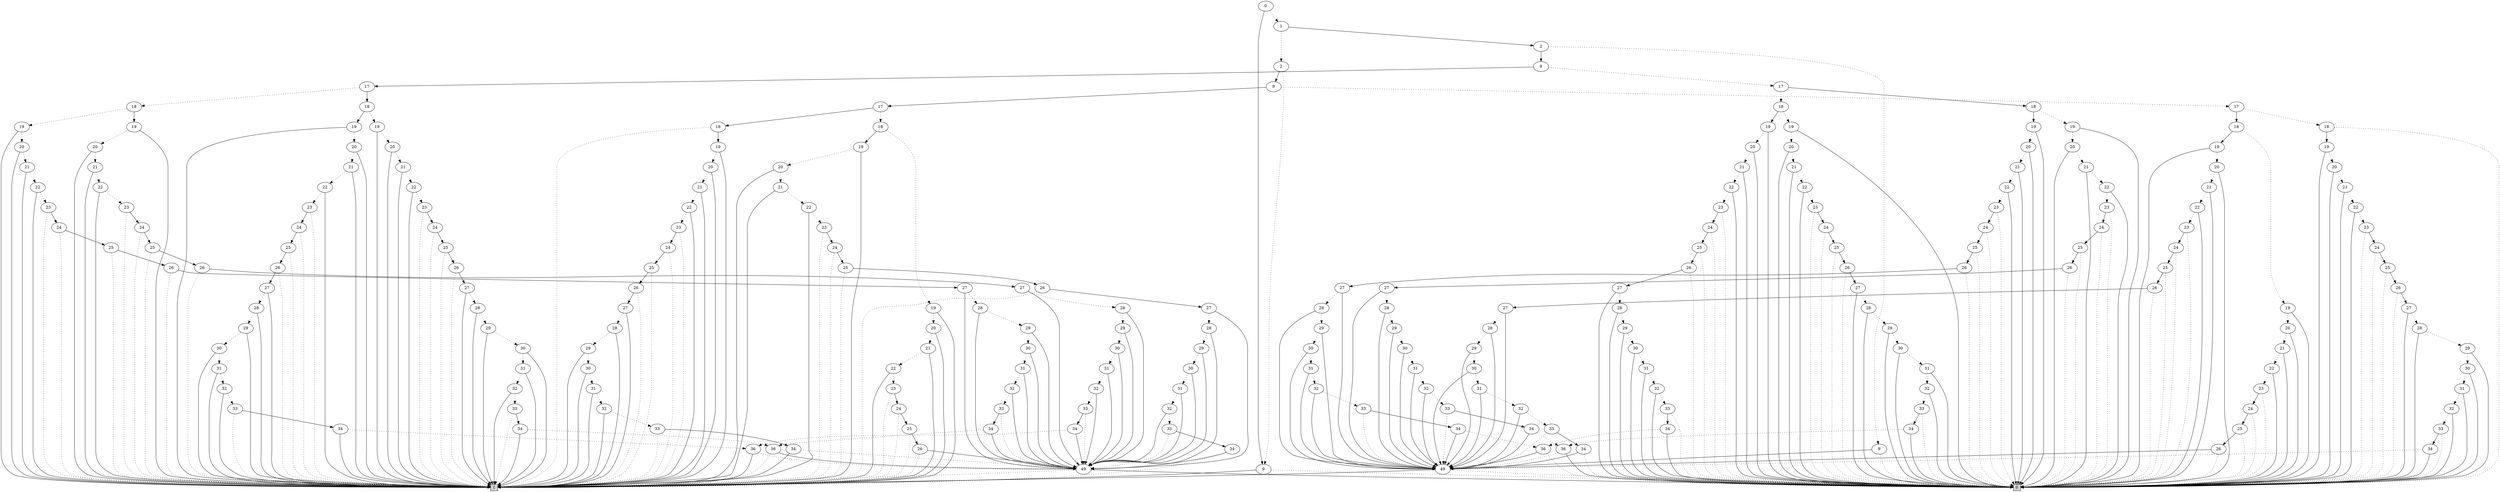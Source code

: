 digraph G {
0 [shape=box, label="0", style=filled, shape=box, height=0.3, width=0.3];
1 [shape=box, label="1", style=filled, shape=box, height=0.3, width=0.3];
32664 [label="0"];
32664 -> 32663 [style=dotted];
32664 -> 20 [style=filled];
32663 [label="1"];
32663 -> 32655 [style=dotted];
32663 -> 32662 [style=filled];
32655 [label="2"];
32655 -> 20 [style=dotted];
32655 -> 32654 [style=filled];
20 [label="9"];
20 -> 0 [style=dotted];
20 -> 1 [style=filled];
32654 [label="9"];
32654 -> 32652 [style=dotted];
32654 -> 32653 [style=filled];
32652 [label="17"];
32652 -> 9316 [style=dotted];
32652 -> 13715 [style=filled];
9316 [label="18"];
9316 -> 0 [style=dotted];
9316 -> 9313 [style=filled];
9313 [label="19"];
9313 -> 9312 [style=dotted];
9313 -> 0 [style=filled];
9312 [label="20"];
9312 -> 9311 [style=dotted];
9312 -> 0 [style=filled];
9311 [label="21"];
9311 -> 9310 [style=dotted];
9311 -> 0 [style=filled];
9310 [label="22"];
9310 -> 9309 [style=dotted];
9310 -> 0 [style=filled];
9309 [label="23"];
9309 -> 0 [style=dotted];
9309 -> 9308 [style=filled];
9308 [label="24"];
9308 -> 0 [style=dotted];
9308 -> 9307 [style=filled];
9307 [label="25"];
9307 -> 0 [style=dotted];
9307 -> 9306 [style=filled];
9306 [label="26"];
9306 -> 0 [style=dotted];
9306 -> 9305 [style=filled];
9305 [label="27"];
9305 -> 9304 [style=dotted];
9305 -> 0 [style=filled];
9304 [label="28"];
9304 -> 9303 [style=dotted];
9304 -> 0 [style=filled];
9303 [label="29"];
9303 -> 9302 [style=dotted];
9303 -> 0 [style=filled];
9302 [label="30"];
9302 -> 9301 [style=dotted];
9302 -> 0 [style=filled];
9301 [label="31"];
9301 -> 9300 [style=dotted];
9301 -> 0 [style=filled];
9300 [label="32"];
9300 -> 9299 [style=dotted];
9300 -> 0 [style=filled];
9299 [label="33"];
9299 -> 0 [style=dotted];
9299 -> 9298 [style=filled];
9298 [label="34"];
9298 -> 100 [style=dotted];
9298 -> 0 [style=filled];
100 [label="49"];
100 -> 0 [style=dotted];
100 -> 1 [style=filled];
13715 [label="18"];
13715 -> 235 [style=dotted];
13715 -> 301 [style=filled];
235 [label="19"];
235 -> 234 [style=dotted];
235 -> 0 [style=filled];
234 [label="20"];
234 -> 233 [style=dotted];
234 -> 0 [style=filled];
233 [label="21"];
233 -> 232 [style=dotted];
233 -> 0 [style=filled];
232 [label="22"];
232 -> 231 [style=dotted];
232 -> 0 [style=filled];
231 [label="23"];
231 -> 0 [style=dotted];
231 -> 230 [style=filled];
230 [label="24"];
230 -> 0 [style=dotted];
230 -> 229 [style=filled];
229 [label="25"];
229 -> 0 [style=dotted];
229 -> 228 [style=filled];
228 [label="26"];
228 -> 0 [style=dotted];
228 -> 100 [style=filled];
301 [label="19"];
301 -> 300 [style=dotted];
301 -> 0 [style=filled];
300 [label="20"];
300 -> 299 [style=dotted];
300 -> 0 [style=filled];
299 [label="21"];
299 -> 298 [style=dotted];
299 -> 0 [style=filled];
298 [label="22"];
298 -> 297 [style=dotted];
298 -> 0 [style=filled];
297 [label="23"];
297 -> 0 [style=dotted];
297 -> 296 [style=filled];
296 [label="24"];
296 -> 0 [style=dotted];
296 -> 295 [style=filled];
295 [label="25"];
295 -> 0 [style=dotted];
295 -> 294 [style=filled];
294 [label="26"];
294 -> 0 [style=dotted];
294 -> 293 [style=filled];
293 [label="27"];
293 -> 292 [style=dotted];
293 -> 100 [style=filled];
292 [label="28"];
292 -> 291 [style=dotted];
292 -> 100 [style=filled];
291 [label="29"];
291 -> 290 [style=dotted];
291 -> 100 [style=filled];
290 [label="30"];
290 -> 289 [style=dotted];
290 -> 100 [style=filled];
289 [label="31"];
289 -> 288 [style=dotted];
289 -> 100 [style=filled];
288 [label="32"];
288 -> 287 [style=dotted];
288 -> 100 [style=filled];
287 [label="33"];
287 -> 100 [style=dotted];
287 -> 286 [style=filled];
286 [label="34"];
286 -> 0 [style=dotted];
286 -> 100 [style=filled];
32653 [label="17"];
32653 -> 13707 [style=dotted];
32653 -> 11493 [style=filled];
13707 [label="18"];
13707 -> 244 [style=dotted];
13707 -> 322 [style=filled];
244 [label="19"];
244 -> 243 [style=dotted];
244 -> 1 [style=filled];
243 [label="20"];
243 -> 242 [style=dotted];
243 -> 1 [style=filled];
242 [label="21"];
242 -> 241 [style=dotted];
242 -> 1 [style=filled];
241 [label="22"];
241 -> 240 [style=dotted];
241 -> 1 [style=filled];
240 [label="23"];
240 -> 1 [style=dotted];
240 -> 239 [style=filled];
239 [label="24"];
239 -> 1 [style=dotted];
239 -> 238 [style=filled];
238 [label="25"];
238 -> 1 [style=dotted];
238 -> 237 [style=filled];
237 [label="26"];
237 -> 1 [style=dotted];
237 -> 101 [style=filled];
101 [label="49"];
101 -> 1 [style=dotted];
101 -> 0 [style=filled];
322 [label="19"];
322 -> 321 [style=dotted];
322 -> 1 [style=filled];
321 [label="20"];
321 -> 320 [style=dotted];
321 -> 1 [style=filled];
320 [label="21"];
320 -> 319 [style=dotted];
320 -> 1 [style=filled];
319 [label="22"];
319 -> 318 [style=dotted];
319 -> 1 [style=filled];
318 [label="23"];
318 -> 1 [style=dotted];
318 -> 317 [style=filled];
317 [label="24"];
317 -> 1 [style=dotted];
317 -> 316 [style=filled];
316 [label="25"];
316 -> 1 [style=dotted];
316 -> 315 [style=filled];
315 [label="26"];
315 -> 1 [style=dotted];
315 -> 314 [style=filled];
314 [label="27"];
314 -> 313 [style=dotted];
314 -> 101 [style=filled];
313 [label="28"];
313 -> 312 [style=dotted];
313 -> 101 [style=filled];
312 [label="29"];
312 -> 311 [style=dotted];
312 -> 101 [style=filled];
311 [label="30"];
311 -> 310 [style=dotted];
311 -> 101 [style=filled];
310 [label="31"];
310 -> 309 [style=dotted];
310 -> 101 [style=filled];
309 [label="32"];
309 -> 308 [style=dotted];
309 -> 101 [style=filled];
308 [label="33"];
308 -> 101 [style=dotted];
308 -> 307 [style=filled];
307 [label="34"];
307 -> 1 [style=dotted];
307 -> 101 [style=filled];
11493 [label="18"];
11493 -> 1 [style=dotted];
11493 -> 11492 [style=filled];
11492 [label="19"];
11492 -> 11491 [style=dotted];
11492 -> 1 [style=filled];
11491 [label="20"];
11491 -> 11490 [style=dotted];
11491 -> 1 [style=filled];
11490 [label="21"];
11490 -> 11489 [style=dotted];
11490 -> 1 [style=filled];
11489 [label="22"];
11489 -> 11488 [style=dotted];
11489 -> 1 [style=filled];
11488 [label="23"];
11488 -> 1 [style=dotted];
11488 -> 11487 [style=filled];
11487 [label="24"];
11487 -> 1 [style=dotted];
11487 -> 11486 [style=filled];
11486 [label="25"];
11486 -> 1 [style=dotted];
11486 -> 11485 [style=filled];
11485 [label="26"];
11485 -> 1 [style=dotted];
11485 -> 11484 [style=filled];
11484 [label="27"];
11484 -> 11483 [style=dotted];
11484 -> 1 [style=filled];
11483 [label="28"];
11483 -> 11482 [style=dotted];
11483 -> 1 [style=filled];
11482 [label="29"];
11482 -> 11481 [style=dotted];
11482 -> 1 [style=filled];
11481 [label="30"];
11481 -> 11480 [style=dotted];
11481 -> 1 [style=filled];
11480 [label="31"];
11480 -> 11479 [style=dotted];
11480 -> 1 [style=filled];
11479 [label="32"];
11479 -> 11478 [style=dotted];
11479 -> 1 [style=filled];
11478 [label="33"];
11478 -> 1 [style=dotted];
11478 -> 11477 [style=filled];
11477 [label="34"];
11477 -> 101 [style=dotted];
11477 -> 1 [style=filled];
32662 [label="2"];
32662 -> 32331 [style=dotted];
32662 -> 32661 [style=filled];
32331 [label="9"];
32331 -> 0 [style=dotted];
32331 -> 100 [style=filled];
32661 [label="9"];
32661 -> 32657 [style=dotted];
32661 -> 32660 [style=filled];
32657 [label="17"];
32657 -> 32531 [style=dotted];
32657 -> 32656 [style=filled];
32531 [label="18"];
32531 -> 32515 [style=dotted];
32531 -> 32530 [style=filled];
32515 [label="19"];
32515 -> 32514 [style=dotted];
32515 -> 0 [style=filled];
32514 [label="20"];
32514 -> 32513 [style=dotted];
32514 -> 0 [style=filled];
32513 [label="21"];
32513 -> 32512 [style=dotted];
32513 -> 0 [style=filled];
32512 [label="22"];
32512 -> 32511 [style=dotted];
32512 -> 0 [style=filled];
32511 [label="23"];
32511 -> 0 [style=dotted];
32511 -> 32510 [style=filled];
32510 [label="24"];
32510 -> 0 [style=dotted];
32510 -> 32509 [style=filled];
32509 [label="25"];
32509 -> 0 [style=dotted];
32509 -> 32508 [style=filled];
32508 [label="26"];
32508 -> 0 [style=dotted];
32508 -> 32507 [style=filled];
32507 [label="27"];
32507 -> 32506 [style=dotted];
32507 -> 0 [style=filled];
32506 [label="28"];
32506 -> 32505 [style=dotted];
32506 -> 0 [style=filled];
32505 [label="29"];
32505 -> 32504 [style=dotted];
32505 -> 0 [style=filled];
32504 [label="30"];
32504 -> 32503 [style=dotted];
32504 -> 0 [style=filled];
32503 [label="31"];
32503 -> 32502 [style=dotted];
32503 -> 0 [style=filled];
32502 [label="32"];
32502 -> 32501 [style=dotted];
32502 -> 0 [style=filled];
32501 [label="33"];
32501 -> 0 [style=dotted];
32501 -> 796 [style=filled];
796 [label="34"];
796 -> 643 [style=dotted];
796 -> 0 [style=filled];
643 [label="36"];
643 -> 100 [style=dotted];
643 -> 0 [style=filled];
32530 [label="19"];
32530 -> 32529 [style=dotted];
32530 -> 0 [style=filled];
32529 [label="20"];
32529 -> 32528 [style=dotted];
32529 -> 0 [style=filled];
32528 [label="21"];
32528 -> 32527 [style=dotted];
32528 -> 0 [style=filled];
32527 [label="22"];
32527 -> 32526 [style=dotted];
32527 -> 0 [style=filled];
32526 [label="23"];
32526 -> 0 [style=dotted];
32526 -> 32525 [style=filled];
32525 [label="24"];
32525 -> 0 [style=dotted];
32525 -> 32524 [style=filled];
32524 [label="25"];
32524 -> 0 [style=dotted];
32524 -> 32523 [style=filled];
32523 [label="26"];
32523 -> 0 [style=dotted];
32523 -> 32522 [style=filled];
32522 [label="27"];
32522 -> 32521 [style=dotted];
32522 -> 0 [style=filled];
32521 [label="28"];
32521 -> 32520 [style=dotted];
32521 -> 0 [style=filled];
32520 [label="29"];
32520 -> 32519 [style=dotted];
32520 -> 0 [style=filled];
32519 [label="30"];
32519 -> 32518 [style=dotted];
32519 -> 0 [style=filled];
32518 [label="31"];
32518 -> 32517 [style=dotted];
32518 -> 0 [style=filled];
32517 [label="32"];
32517 -> 32516 [style=dotted];
32517 -> 0 [style=filled];
32516 [label="33"];
32516 -> 0 [style=dotted];
32516 -> 32386 [style=filled];
32386 [label="34"];
32386 -> 635 [style=dotted];
32386 -> 0 [style=filled];
635 [label="36"];
635 -> 0 [style=dotted];
635 -> 100 [style=filled];
32656 [label="18"];
32656 -> 32644 [style=dotted];
32656 -> 32628 [style=filled];
32644 [label="19"];
32644 -> 32643 [style=dotted];
32644 -> 0 [style=filled];
32643 [label="20"];
32643 -> 32642 [style=dotted];
32643 -> 0 [style=filled];
32642 [label="21"];
32642 -> 32641 [style=dotted];
32642 -> 0 [style=filled];
32641 [label="22"];
32641 -> 32640 [style=dotted];
32641 -> 0 [style=filled];
32640 [label="23"];
32640 -> 0 [style=dotted];
32640 -> 32639 [style=filled];
32639 [label="24"];
32639 -> 0 [style=dotted];
32639 -> 32638 [style=filled];
32638 [label="25"];
32638 -> 0 [style=dotted];
32638 -> 32637 [style=filled];
32637 [label="26"];
32637 -> 0 [style=dotted];
32637 -> 32636 [style=filled];
32636 [label="27"];
32636 -> 32635 [style=dotted];
32636 -> 100 [style=filled];
32635 [label="28"];
32635 -> 32634 [style=dotted];
32635 -> 100 [style=filled];
32634 [label="29"];
32634 -> 32633 [style=dotted];
32634 -> 100 [style=filled];
32633 [label="30"];
32633 -> 32632 [style=dotted];
32633 -> 100 [style=filled];
32632 [label="31"];
32632 -> 32631 [style=dotted];
32632 -> 100 [style=filled];
32631 [label="32"];
32631 -> 32630 [style=dotted];
32631 -> 100 [style=filled];
32630 [label="33"];
32630 -> 100 [style=dotted];
32630 -> 32629 [style=filled];
32629 [label="34"];
32629 -> 643 [style=dotted];
32629 -> 100 [style=filled];
32628 [label="19"];
32628 -> 32627 [style=dotted];
32628 -> 0 [style=filled];
32627 [label="20"];
32627 -> 32626 [style=dotted];
32627 -> 0 [style=filled];
32626 [label="21"];
32626 -> 32625 [style=dotted];
32626 -> 0 [style=filled];
32625 [label="22"];
32625 -> 32624 [style=dotted];
32625 -> 0 [style=filled];
32624 [label="23"];
32624 -> 0 [style=dotted];
32624 -> 32623 [style=filled];
32623 [label="24"];
32623 -> 0 [style=dotted];
32623 -> 32622 [style=filled];
32622 [label="25"];
32622 -> 0 [style=dotted];
32622 -> 32621 [style=filled];
32621 [label="26"];
32621 -> 0 [style=dotted];
32621 -> 32620 [style=filled];
32620 [label="27"];
32620 -> 32619 [style=dotted];
32620 -> 100 [style=filled];
32619 [label="28"];
32619 -> 32618 [style=dotted];
32619 -> 100 [style=filled];
32618 [label="29"];
32618 -> 32617 [style=dotted];
32618 -> 100 [style=filled];
32617 [label="30"];
32617 -> 32616 [style=dotted];
32617 -> 100 [style=filled];
32616 [label="31"];
32616 -> 32615 [style=dotted];
32616 -> 100 [style=filled];
32615 [label="32"];
32615 -> 32614 [style=dotted];
32615 -> 100 [style=filled];
32614 [label="33"];
32614 -> 100 [style=dotted];
32614 -> 818 [style=filled];
818 [label="34"];
818 -> 635 [style=dotted];
818 -> 100 [style=filled];
32660 [label="17"];
32660 -> 32658 [style=dotted];
32660 -> 32659 [style=filled];
32658 [label="18"];
32658 -> 32611 [style=dotted];
32658 -> 32596 [style=filled];
32611 [label="19"];
32611 -> 32610 [style=dotted];
32611 -> 1 [style=filled];
32610 [label="20"];
32610 -> 32609 [style=dotted];
32610 -> 1 [style=filled];
32609 [label="21"];
32609 -> 32608 [style=dotted];
32609 -> 1 [style=filled];
32608 [label="22"];
32608 -> 32607 [style=dotted];
32608 -> 1 [style=filled];
32607 [label="23"];
32607 -> 1 [style=dotted];
32607 -> 32606 [style=filled];
32606 [label="24"];
32606 -> 1 [style=dotted];
32606 -> 32605 [style=filled];
32605 [label="25"];
32605 -> 1 [style=dotted];
32605 -> 32604 [style=filled];
32604 [label="26"];
32604 -> 1 [style=dotted];
32604 -> 32603 [style=filled];
32603 [label="27"];
32603 -> 32602 [style=dotted];
32603 -> 101 [style=filled];
32602 [label="28"];
32602 -> 32601 [style=dotted];
32602 -> 101 [style=filled];
32601 [label="29"];
32601 -> 32600 [style=dotted];
32601 -> 101 [style=filled];
32600 [label="30"];
32600 -> 32599 [style=dotted];
32600 -> 101 [style=filled];
32599 [label="31"];
32599 -> 32598 [style=dotted];
32599 -> 101 [style=filled];
32598 [label="32"];
32598 -> 32597 [style=dotted];
32598 -> 101 [style=filled];
32597 [label="33"];
32597 -> 101 [style=dotted];
32597 -> 800 [style=filled];
800 [label="34"];
800 -> 637 [style=dotted];
800 -> 101 [style=filled];
637 [label="36"];
637 -> 1 [style=dotted];
637 -> 101 [style=filled];
32596 [label="19"];
32596 -> 32595 [style=dotted];
32596 -> 1 [style=filled];
32595 [label="20"];
32595 -> 32594 [style=dotted];
32595 -> 1 [style=filled];
32594 [label="21"];
32594 -> 32593 [style=dotted];
32594 -> 1 [style=filled];
32593 [label="22"];
32593 -> 32592 [style=dotted];
32593 -> 1 [style=filled];
32592 [label="23"];
32592 -> 1 [style=dotted];
32592 -> 32591 [style=filled];
32591 [label="24"];
32591 -> 1 [style=dotted];
32591 -> 32590 [style=filled];
32590 [label="25"];
32590 -> 1 [style=dotted];
32590 -> 32589 [style=filled];
32589 [label="26"];
32589 -> 1 [style=dotted];
32589 -> 32588 [style=filled];
32588 [label="27"];
32588 -> 32587 [style=dotted];
32588 -> 101 [style=filled];
32587 [label="28"];
32587 -> 32586 [style=dotted];
32587 -> 101 [style=filled];
32586 [label="29"];
32586 -> 32585 [style=dotted];
32586 -> 101 [style=filled];
32585 [label="30"];
32585 -> 32584 [style=dotted];
32585 -> 101 [style=filled];
32584 [label="31"];
32584 -> 32583 [style=dotted];
32584 -> 101 [style=filled];
32583 [label="32"];
32583 -> 32582 [style=dotted];
32583 -> 101 [style=filled];
32582 [label="33"];
32582 -> 101 [style=dotted];
32582 -> 32581 [style=filled];
32581 [label="34"];
32581 -> 649 [style=dotted];
32581 -> 101 [style=filled];
649 [label="36"];
649 -> 101 [style=dotted];
649 -> 1 [style=filled];
32659 [label="18"];
32659 -> 32566 [style=dotted];
32659 -> 32551 [style=filled];
32566 [label="19"];
32566 -> 32565 [style=dotted];
32566 -> 1 [style=filled];
32565 [label="20"];
32565 -> 32564 [style=dotted];
32565 -> 1 [style=filled];
32564 [label="21"];
32564 -> 32563 [style=dotted];
32564 -> 1 [style=filled];
32563 [label="22"];
32563 -> 32562 [style=dotted];
32563 -> 1 [style=filled];
32562 [label="23"];
32562 -> 1 [style=dotted];
32562 -> 32561 [style=filled];
32561 [label="24"];
32561 -> 1 [style=dotted];
32561 -> 32560 [style=filled];
32560 [label="25"];
32560 -> 1 [style=dotted];
32560 -> 32559 [style=filled];
32559 [label="26"];
32559 -> 1 [style=dotted];
32559 -> 32558 [style=filled];
32558 [label="27"];
32558 -> 32557 [style=dotted];
32558 -> 1 [style=filled];
32557 [label="28"];
32557 -> 32556 [style=dotted];
32557 -> 1 [style=filled];
32556 [label="29"];
32556 -> 32555 [style=dotted];
32556 -> 1 [style=filled];
32555 [label="30"];
32555 -> 32554 [style=dotted];
32555 -> 1 [style=filled];
32554 [label="31"];
32554 -> 32553 [style=dotted];
32554 -> 1 [style=filled];
32553 [label="32"];
32553 -> 32552 [style=dotted];
32553 -> 1 [style=filled];
32552 [label="33"];
32552 -> 1 [style=dotted];
32552 -> 32402 [style=filled];
32402 [label="34"];
32402 -> 637 [style=dotted];
32402 -> 1 [style=filled];
32551 [label="19"];
32551 -> 32550 [style=dotted];
32551 -> 1 [style=filled];
32550 [label="20"];
32550 -> 32549 [style=dotted];
32550 -> 1 [style=filled];
32549 [label="21"];
32549 -> 32548 [style=dotted];
32549 -> 1 [style=filled];
32548 [label="22"];
32548 -> 32547 [style=dotted];
32548 -> 1 [style=filled];
32547 [label="23"];
32547 -> 1 [style=dotted];
32547 -> 32546 [style=filled];
32546 [label="24"];
32546 -> 1 [style=dotted];
32546 -> 32545 [style=filled];
32545 [label="25"];
32545 -> 1 [style=dotted];
32545 -> 32544 [style=filled];
32544 [label="26"];
32544 -> 1 [style=dotted];
32544 -> 32543 [style=filled];
32543 [label="27"];
32543 -> 32542 [style=dotted];
32543 -> 1 [style=filled];
32542 [label="28"];
32542 -> 32541 [style=dotted];
32542 -> 1 [style=filled];
32541 [label="29"];
32541 -> 32540 [style=dotted];
32541 -> 1 [style=filled];
32540 [label="30"];
32540 -> 32539 [style=dotted];
32540 -> 1 [style=filled];
32539 [label="31"];
32539 -> 32538 [style=dotted];
32539 -> 1 [style=filled];
32538 [label="32"];
32538 -> 32537 [style=dotted];
32538 -> 1 [style=filled];
32537 [label="33"];
32537 -> 1 [style=dotted];
32537 -> 815 [style=filled];
815 [label="34"];
815 -> 649 [style=dotted];
815 -> 1 [style=filled];
}
